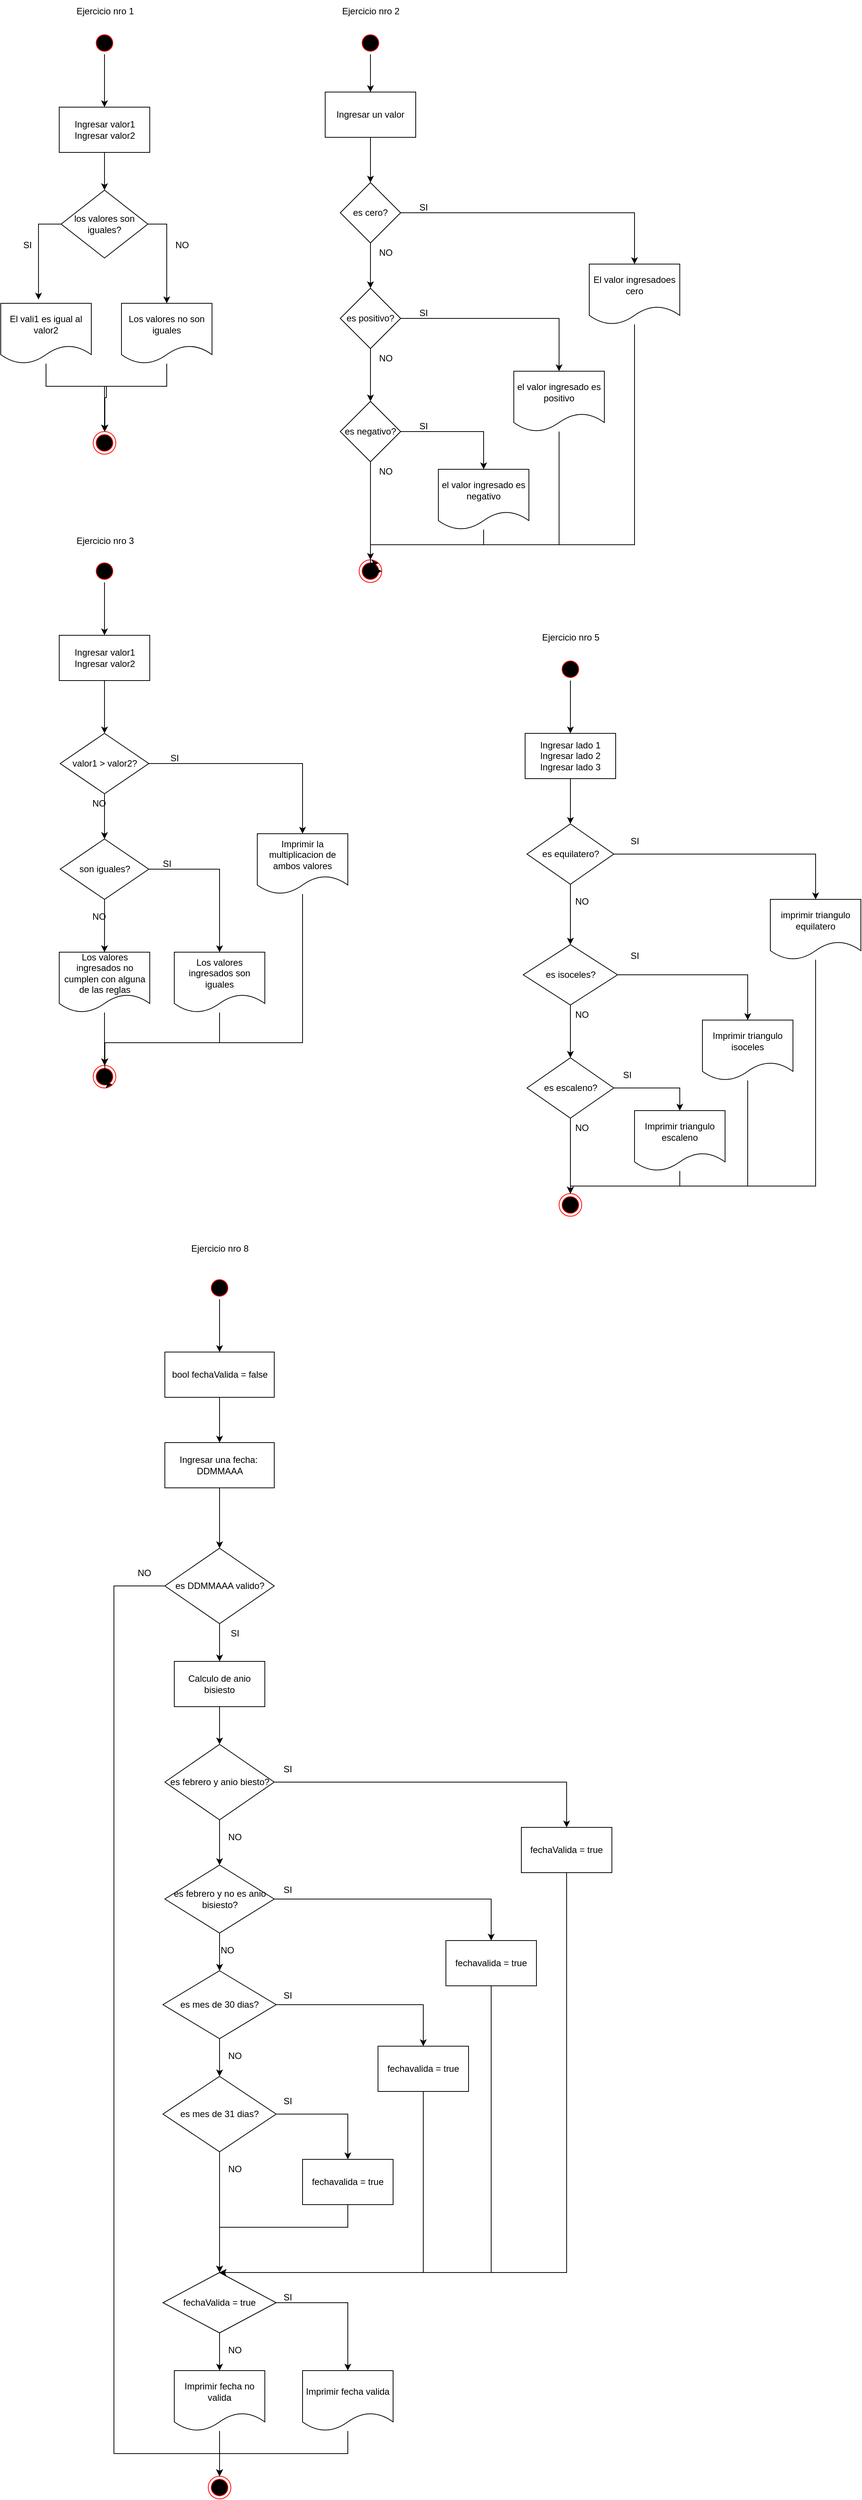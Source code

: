 <mxfile version="24.3.1" type="device">
  <diagram name="Page-1" id="WoKTyu7IagwI2m8akIaF">
    <mxGraphModel dx="1647" dy="803" grid="1" gridSize="10" guides="1" tooltips="1" connect="1" arrows="1" fold="1" page="1" pageScale="1" pageWidth="850" pageHeight="1100" math="0" shadow="0">
      <root>
        <mxCell id="0" />
        <mxCell id="1" parent="0" />
        <mxCell id="sXw3JzdcD2Rt1iL3_jic-11" value="" style="edgeStyle=orthogonalEdgeStyle;rounded=0;orthogonalLoop=1;jettySize=auto;html=1;" edge="1" parent="1" source="sXw3JzdcD2Rt1iL3_jic-1" target="sXw3JzdcD2Rt1iL3_jic-5">
          <mxGeometry relative="1" as="geometry" />
        </mxCell>
        <mxCell id="sXw3JzdcD2Rt1iL3_jic-1" value="" style="ellipse;html=1;shape=startState;fillColor=#000000;strokeColor=#ff0000;align=center;verticalAlign=middle;fontFamily=Helvetica;fontSize=12;fontColor=default;" vertex="1" parent="1">
          <mxGeometry x="162.5" y="50" width="30" height="30" as="geometry" />
        </mxCell>
        <mxCell id="sXw3JzdcD2Rt1iL3_jic-3" value="" style="ellipse;html=1;shape=endState;fillColor=#000000;strokeColor=#ff0000;" vertex="1" parent="1">
          <mxGeometry x="162.5" y="580" width="30" height="30" as="geometry" />
        </mxCell>
        <mxCell id="sXw3JzdcD2Rt1iL3_jic-12" value="" style="edgeStyle=orthogonalEdgeStyle;rounded=0;orthogonalLoop=1;jettySize=auto;html=1;" edge="1" parent="1" source="sXw3JzdcD2Rt1iL3_jic-5" target="sXw3JzdcD2Rt1iL3_jic-7">
          <mxGeometry relative="1" as="geometry" />
        </mxCell>
        <mxCell id="sXw3JzdcD2Rt1iL3_jic-5" value="Ingresar valor1&lt;div&gt;Ingresar valor2&lt;/div&gt;" style="rounded=0;whiteSpace=wrap;html=1;" vertex="1" parent="1">
          <mxGeometry x="117.5" y="150" width="120" height="60" as="geometry" />
        </mxCell>
        <mxCell id="sXw3JzdcD2Rt1iL3_jic-22" style="edgeStyle=orthogonalEdgeStyle;rounded=0;orthogonalLoop=1;jettySize=auto;html=1;" edge="1" parent="1" source="sXw3JzdcD2Rt1iL3_jic-6" target="sXw3JzdcD2Rt1iL3_jic-3">
          <mxGeometry relative="1" as="geometry">
            <Array as="points">
              <mxPoint x="100" y="520" />
              <mxPoint x="180" y="520" />
              <mxPoint x="180" y="535" />
              <mxPoint x="178" y="535" />
            </Array>
          </mxGeometry>
        </mxCell>
        <mxCell id="sXw3JzdcD2Rt1iL3_jic-6" value="El vali1 es igual al valor2" style="shape=document;whiteSpace=wrap;html=1;boundedLbl=1;" vertex="1" parent="1">
          <mxGeometry x="40" y="410" width="120" height="80" as="geometry" />
        </mxCell>
        <mxCell id="sXw3JzdcD2Rt1iL3_jic-16" style="edgeStyle=orthogonalEdgeStyle;rounded=0;orthogonalLoop=1;jettySize=auto;html=1;" edge="1" parent="1" source="sXw3JzdcD2Rt1iL3_jic-7" target="sXw3JzdcD2Rt1iL3_jic-15">
          <mxGeometry relative="1" as="geometry">
            <Array as="points">
              <mxPoint x="260" y="305" />
            </Array>
          </mxGeometry>
        </mxCell>
        <mxCell id="sXw3JzdcD2Rt1iL3_jic-18" style="edgeStyle=orthogonalEdgeStyle;rounded=0;orthogonalLoop=1;jettySize=auto;html=1;entryX=0.417;entryY=-0.062;entryDx=0;entryDy=0;entryPerimeter=0;" edge="1" parent="1" source="sXw3JzdcD2Rt1iL3_jic-7" target="sXw3JzdcD2Rt1iL3_jic-6">
          <mxGeometry relative="1" as="geometry">
            <mxPoint x="90" y="400" as="targetPoint" />
            <Array as="points">
              <mxPoint x="90" y="305" />
            </Array>
          </mxGeometry>
        </mxCell>
        <mxCell id="sXw3JzdcD2Rt1iL3_jic-7" value="los valores son iguales?" style="rhombus;whiteSpace=wrap;html=1;" vertex="1" parent="1">
          <mxGeometry x="120" y="260" width="115" height="90" as="geometry" />
        </mxCell>
        <mxCell id="sXw3JzdcD2Rt1iL3_jic-21" style="edgeStyle=orthogonalEdgeStyle;rounded=0;orthogonalLoop=1;jettySize=auto;html=1;entryX=0.5;entryY=0;entryDx=0;entryDy=0;" edge="1" parent="1" source="sXw3JzdcD2Rt1iL3_jic-15" target="sXw3JzdcD2Rt1iL3_jic-3">
          <mxGeometry relative="1" as="geometry">
            <Array as="points">
              <mxPoint x="260" y="520" />
              <mxPoint x="178" y="520" />
            </Array>
          </mxGeometry>
        </mxCell>
        <mxCell id="sXw3JzdcD2Rt1iL3_jic-15" value="Los valores no son iguales" style="shape=document;whiteSpace=wrap;html=1;boundedLbl=1;" vertex="1" parent="1">
          <mxGeometry x="200" y="410" width="120" height="80" as="geometry" />
        </mxCell>
        <mxCell id="sXw3JzdcD2Rt1iL3_jic-23" value="SI" style="text;html=1;align=center;verticalAlign=middle;resizable=0;points=[];autosize=1;strokeColor=none;fillColor=none;" vertex="1" parent="1">
          <mxGeometry x="60" y="318" width="30" height="30" as="geometry" />
        </mxCell>
        <mxCell id="sXw3JzdcD2Rt1iL3_jic-24" value="NO" style="text;html=1;align=center;verticalAlign=middle;resizable=0;points=[];autosize=1;strokeColor=none;fillColor=none;" vertex="1" parent="1">
          <mxGeometry x="260" y="318" width="40" height="30" as="geometry" />
        </mxCell>
        <mxCell id="sXw3JzdcD2Rt1iL3_jic-48" value="" style="edgeStyle=orthogonalEdgeStyle;rounded=0;orthogonalLoop=1;jettySize=auto;html=1;" edge="1" parent="1" source="sXw3JzdcD2Rt1iL3_jic-26" target="sXw3JzdcD2Rt1iL3_jic-28">
          <mxGeometry relative="1" as="geometry" />
        </mxCell>
        <mxCell id="sXw3JzdcD2Rt1iL3_jic-26" value="" style="ellipse;html=1;shape=startState;fillColor=#000000;strokeColor=#ff0000;align=center;verticalAlign=middle;fontFamily=Helvetica;fontSize=12;fontColor=default;" vertex="1" parent="1">
          <mxGeometry x="515" y="50" width="30" height="30" as="geometry" />
        </mxCell>
        <mxCell id="sXw3JzdcD2Rt1iL3_jic-27" value="" style="ellipse;html=1;shape=endState;fillColor=#000000;strokeColor=#ff0000;" vertex="1" parent="1">
          <mxGeometry x="515" y="750" width="30" height="30" as="geometry" />
        </mxCell>
        <mxCell id="sXw3JzdcD2Rt1iL3_jic-36" value="" style="edgeStyle=orthogonalEdgeStyle;rounded=0;orthogonalLoop=1;jettySize=auto;html=1;" edge="1" parent="1" source="sXw3JzdcD2Rt1iL3_jic-28" target="sXw3JzdcD2Rt1iL3_jic-29">
          <mxGeometry relative="1" as="geometry" />
        </mxCell>
        <mxCell id="sXw3JzdcD2Rt1iL3_jic-28" value="Ingresar un valor" style="rounded=0;whiteSpace=wrap;html=1;" vertex="1" parent="1">
          <mxGeometry x="470" y="130" width="120" height="60" as="geometry" />
        </mxCell>
        <mxCell id="sXw3JzdcD2Rt1iL3_jic-37" value="" style="edgeStyle=orthogonalEdgeStyle;rounded=0;orthogonalLoop=1;jettySize=auto;html=1;" edge="1" parent="1" source="sXw3JzdcD2Rt1iL3_jic-29" target="sXw3JzdcD2Rt1iL3_jic-31">
          <mxGeometry relative="1" as="geometry" />
        </mxCell>
        <mxCell id="sXw3JzdcD2Rt1iL3_jic-40" style="edgeStyle=orthogonalEdgeStyle;rounded=0;orthogonalLoop=1;jettySize=auto;html=1;" edge="1" parent="1" source="sXw3JzdcD2Rt1iL3_jic-29" target="sXw3JzdcD2Rt1iL3_jic-35">
          <mxGeometry relative="1" as="geometry">
            <Array as="points">
              <mxPoint x="880" y="290" />
            </Array>
          </mxGeometry>
        </mxCell>
        <mxCell id="sXw3JzdcD2Rt1iL3_jic-29" value="es cero?" style="rhombus;whiteSpace=wrap;html=1;" vertex="1" parent="1">
          <mxGeometry x="490" y="250" width="80" height="80" as="geometry" />
        </mxCell>
        <mxCell id="sXw3JzdcD2Rt1iL3_jic-39" value="" style="edgeStyle=orthogonalEdgeStyle;rounded=0;orthogonalLoop=1;jettySize=auto;html=1;" edge="1" parent="1" source="sXw3JzdcD2Rt1iL3_jic-30" target="sXw3JzdcD2Rt1iL3_jic-27">
          <mxGeometry relative="1" as="geometry" />
        </mxCell>
        <mxCell id="sXw3JzdcD2Rt1iL3_jic-42" style="edgeStyle=orthogonalEdgeStyle;rounded=0;orthogonalLoop=1;jettySize=auto;html=1;entryX=0.5;entryY=0;entryDx=0;entryDy=0;" edge="1" parent="1" source="sXw3JzdcD2Rt1iL3_jic-30" target="sXw3JzdcD2Rt1iL3_jic-33">
          <mxGeometry relative="1" as="geometry" />
        </mxCell>
        <mxCell id="sXw3JzdcD2Rt1iL3_jic-30" value="es negativo?" style="rhombus;whiteSpace=wrap;html=1;" vertex="1" parent="1">
          <mxGeometry x="490" y="540" width="80" height="80" as="geometry" />
        </mxCell>
        <mxCell id="sXw3JzdcD2Rt1iL3_jic-38" value="" style="edgeStyle=orthogonalEdgeStyle;rounded=0;orthogonalLoop=1;jettySize=auto;html=1;" edge="1" parent="1" source="sXw3JzdcD2Rt1iL3_jic-31" target="sXw3JzdcD2Rt1iL3_jic-30">
          <mxGeometry relative="1" as="geometry" />
        </mxCell>
        <mxCell id="sXw3JzdcD2Rt1iL3_jic-41" style="edgeStyle=orthogonalEdgeStyle;rounded=0;orthogonalLoop=1;jettySize=auto;html=1;entryX=0.5;entryY=0;entryDx=0;entryDy=0;" edge="1" parent="1" source="sXw3JzdcD2Rt1iL3_jic-31" target="sXw3JzdcD2Rt1iL3_jic-34">
          <mxGeometry relative="1" as="geometry" />
        </mxCell>
        <mxCell id="sXw3JzdcD2Rt1iL3_jic-31" value="es positivo?" style="rhombus;whiteSpace=wrap;html=1;" vertex="1" parent="1">
          <mxGeometry x="490" y="390" width="80" height="80" as="geometry" />
        </mxCell>
        <mxCell id="sXw3JzdcD2Rt1iL3_jic-44" style="edgeStyle=orthogonalEdgeStyle;rounded=0;orthogonalLoop=1;jettySize=auto;html=1;entryX=1;entryY=0.5;entryDx=0;entryDy=0;" edge="1" parent="1" source="sXw3JzdcD2Rt1iL3_jic-33" target="sXw3JzdcD2Rt1iL3_jic-27">
          <mxGeometry relative="1" as="geometry">
            <Array as="points">
              <mxPoint x="680" y="730" />
              <mxPoint x="530" y="730" />
              <mxPoint x="530" y="765" />
            </Array>
          </mxGeometry>
        </mxCell>
        <mxCell id="sXw3JzdcD2Rt1iL3_jic-33" value="el valor ingresado es negativo" style="shape=document;whiteSpace=wrap;html=1;boundedLbl=1;" vertex="1" parent="1">
          <mxGeometry x="620" y="630" width="120" height="80" as="geometry" />
        </mxCell>
        <mxCell id="sXw3JzdcD2Rt1iL3_jic-34" value="el valor ingresado es positivo" style="shape=document;whiteSpace=wrap;html=1;boundedLbl=1;" vertex="1" parent="1">
          <mxGeometry x="720" y="500" width="120" height="80" as="geometry" />
        </mxCell>
        <mxCell id="sXw3JzdcD2Rt1iL3_jic-47" style="edgeStyle=orthogonalEdgeStyle;rounded=0;orthogonalLoop=1;jettySize=auto;html=1;entryX=1;entryY=0;entryDx=0;entryDy=0;" edge="1" parent="1" source="sXw3JzdcD2Rt1iL3_jic-35" target="sXw3JzdcD2Rt1iL3_jic-27">
          <mxGeometry relative="1" as="geometry">
            <mxPoint x="800" y="540" as="targetPoint" />
            <Array as="points">
              <mxPoint x="880" y="730" />
              <mxPoint x="530" y="730" />
              <mxPoint x="530" y="754" />
            </Array>
          </mxGeometry>
        </mxCell>
        <mxCell id="sXw3JzdcD2Rt1iL3_jic-35" value="El valor ingresadoes cero" style="shape=document;whiteSpace=wrap;html=1;boundedLbl=1;" vertex="1" parent="1">
          <mxGeometry x="820" y="358" width="120" height="80" as="geometry" />
        </mxCell>
        <mxCell id="sXw3JzdcD2Rt1iL3_jic-45" style="edgeStyle=orthogonalEdgeStyle;rounded=0;orthogonalLoop=1;jettySize=auto;html=1;entryX=0.767;entryY=0.667;entryDx=0;entryDy=0;entryPerimeter=0;" edge="1" parent="1" source="sXw3JzdcD2Rt1iL3_jic-34" target="sXw3JzdcD2Rt1iL3_jic-27">
          <mxGeometry relative="1" as="geometry">
            <Array as="points">
              <mxPoint x="780" y="730" />
              <mxPoint x="530" y="730" />
              <mxPoint x="530" y="770" />
            </Array>
          </mxGeometry>
        </mxCell>
        <mxCell id="sXw3JzdcD2Rt1iL3_jic-49" value="" style="ellipse;html=1;shape=endState;fillColor=#000000;strokeColor=#ff0000;" vertex="1" parent="1">
          <mxGeometry x="162.5" y="1420" width="30" height="30" as="geometry" />
        </mxCell>
        <mxCell id="sXw3JzdcD2Rt1iL3_jic-59" value="" style="edgeStyle=orthogonalEdgeStyle;rounded=0;orthogonalLoop=1;jettySize=auto;html=1;" edge="1" parent="1" source="sXw3JzdcD2Rt1iL3_jic-51" target="sXw3JzdcD2Rt1iL3_jic-52">
          <mxGeometry relative="1" as="geometry" />
        </mxCell>
        <mxCell id="sXw3JzdcD2Rt1iL3_jic-51" value="" style="ellipse;html=1;shape=startState;fillColor=#000000;strokeColor=#ff0000;align=center;verticalAlign=middle;fontFamily=Helvetica;fontSize=12;fontColor=default;" vertex="1" parent="1">
          <mxGeometry x="162.5" y="750" width="30" height="30" as="geometry" />
        </mxCell>
        <mxCell id="sXw3JzdcD2Rt1iL3_jic-60" value="" style="edgeStyle=orthogonalEdgeStyle;rounded=0;orthogonalLoop=1;jettySize=auto;html=1;" edge="1" parent="1" source="sXw3JzdcD2Rt1iL3_jic-52" target="sXw3JzdcD2Rt1iL3_jic-53">
          <mxGeometry relative="1" as="geometry" />
        </mxCell>
        <mxCell id="sXw3JzdcD2Rt1iL3_jic-52" value="Ingresar valor1&lt;div&gt;Ingresar valor2&lt;/div&gt;" style="rounded=0;whiteSpace=wrap;html=1;" vertex="1" parent="1">
          <mxGeometry x="117.5" y="850" width="120" height="60" as="geometry" />
        </mxCell>
        <mxCell id="sXw3JzdcD2Rt1iL3_jic-61" value="" style="edgeStyle=orthogonalEdgeStyle;rounded=0;orthogonalLoop=1;jettySize=auto;html=1;" edge="1" parent="1" source="sXw3JzdcD2Rt1iL3_jic-53" target="sXw3JzdcD2Rt1iL3_jic-54">
          <mxGeometry relative="1" as="geometry" />
        </mxCell>
        <mxCell id="sXw3JzdcD2Rt1iL3_jic-65" style="edgeStyle=orthogonalEdgeStyle;rounded=0;orthogonalLoop=1;jettySize=auto;html=1;entryX=0.5;entryY=0;entryDx=0;entryDy=0;" edge="1" parent="1" source="sXw3JzdcD2Rt1iL3_jic-53" target="sXw3JzdcD2Rt1iL3_jic-55">
          <mxGeometry relative="1" as="geometry" />
        </mxCell>
        <mxCell id="sXw3JzdcD2Rt1iL3_jic-53" value="valor1 &amp;gt; valor2?" style="rhombus;whiteSpace=wrap;html=1;" vertex="1" parent="1">
          <mxGeometry x="118.75" y="980" width="117.5" height="80" as="geometry" />
        </mxCell>
        <mxCell id="sXw3JzdcD2Rt1iL3_jic-62" value="" style="edgeStyle=orthogonalEdgeStyle;rounded=0;orthogonalLoop=1;jettySize=auto;html=1;" edge="1" parent="1" source="sXw3JzdcD2Rt1iL3_jic-54" target="sXw3JzdcD2Rt1iL3_jic-57">
          <mxGeometry relative="1" as="geometry" />
        </mxCell>
        <mxCell id="sXw3JzdcD2Rt1iL3_jic-66" style="edgeStyle=orthogonalEdgeStyle;rounded=0;orthogonalLoop=1;jettySize=auto;html=1;entryX=0.5;entryY=0;entryDx=0;entryDy=0;" edge="1" parent="1" source="sXw3JzdcD2Rt1iL3_jic-54" target="sXw3JzdcD2Rt1iL3_jic-56">
          <mxGeometry relative="1" as="geometry" />
        </mxCell>
        <mxCell id="sXw3JzdcD2Rt1iL3_jic-54" value="son iguales?" style="rhombus;whiteSpace=wrap;html=1;" vertex="1" parent="1">
          <mxGeometry x="118.75" y="1120" width="117.5" height="80" as="geometry" />
        </mxCell>
        <mxCell id="sXw3JzdcD2Rt1iL3_jic-68" style="edgeStyle=orthogonalEdgeStyle;rounded=0;orthogonalLoop=1;jettySize=auto;html=1;" edge="1" parent="1" source="sXw3JzdcD2Rt1iL3_jic-55" target="sXw3JzdcD2Rt1iL3_jic-49">
          <mxGeometry relative="1" as="geometry">
            <Array as="points">
              <mxPoint x="440" y="1390" />
              <mxPoint x="178" y="1390" />
            </Array>
          </mxGeometry>
        </mxCell>
        <mxCell id="sXw3JzdcD2Rt1iL3_jic-55" value="Imprimir la multiplicacion de ambos valores" style="shape=document;whiteSpace=wrap;html=1;boundedLbl=1;" vertex="1" parent="1">
          <mxGeometry x="380" y="1113" width="120" height="80" as="geometry" />
        </mxCell>
        <mxCell id="sXw3JzdcD2Rt1iL3_jic-67" style="edgeStyle=orthogonalEdgeStyle;rounded=0;orthogonalLoop=1;jettySize=auto;html=1;entryX=1;entryY=1;entryDx=0;entryDy=0;" edge="1" parent="1" source="sXw3JzdcD2Rt1iL3_jic-56" target="sXw3JzdcD2Rt1iL3_jic-49">
          <mxGeometry relative="1" as="geometry">
            <Array as="points">
              <mxPoint x="330" y="1390" />
              <mxPoint x="178" y="1390" />
              <mxPoint x="178" y="1446" />
            </Array>
          </mxGeometry>
        </mxCell>
        <mxCell id="sXw3JzdcD2Rt1iL3_jic-56" value="Los valores ingresados son iguales" style="shape=document;whiteSpace=wrap;html=1;boundedLbl=1;" vertex="1" parent="1">
          <mxGeometry x="270" y="1270" width="120" height="80" as="geometry" />
        </mxCell>
        <mxCell id="sXw3JzdcD2Rt1iL3_jic-64" value="" style="edgeStyle=orthogonalEdgeStyle;rounded=0;orthogonalLoop=1;jettySize=auto;html=1;" edge="1" parent="1" source="sXw3JzdcD2Rt1iL3_jic-57" target="sXw3JzdcD2Rt1iL3_jic-49">
          <mxGeometry relative="1" as="geometry" />
        </mxCell>
        <mxCell id="sXw3JzdcD2Rt1iL3_jic-57" value="Los valores ingresados no cumplen con alguna de las reglas" style="shape=document;whiteSpace=wrap;html=1;boundedLbl=1;" vertex="1" parent="1">
          <mxGeometry x="117.5" y="1270" width="120" height="80" as="geometry" />
        </mxCell>
        <mxCell id="sXw3JzdcD2Rt1iL3_jic-71" value="SI" style="text;html=1;align=center;verticalAlign=middle;resizable=0;points=[];autosize=1;strokeColor=none;fillColor=none;" vertex="1" parent="1">
          <mxGeometry x="255" y="998" width="30" height="30" as="geometry" />
        </mxCell>
        <mxCell id="sXw3JzdcD2Rt1iL3_jic-72" value="NO" style="text;html=1;align=center;verticalAlign=middle;resizable=0;points=[];autosize=1;strokeColor=none;fillColor=none;" vertex="1" parent="1">
          <mxGeometry x="150" y="1058" width="40" height="30" as="geometry" />
        </mxCell>
        <mxCell id="sXw3JzdcD2Rt1iL3_jic-73" value="SI" style="text;html=1;align=center;verticalAlign=middle;resizable=0;points=[];autosize=1;strokeColor=none;fillColor=none;" vertex="1" parent="1">
          <mxGeometry x="245" y="1138" width="30" height="30" as="geometry" />
        </mxCell>
        <mxCell id="sXw3JzdcD2Rt1iL3_jic-74" value="NO" style="text;html=1;align=center;verticalAlign=middle;resizable=0;points=[];autosize=1;strokeColor=none;fillColor=none;" vertex="1" parent="1">
          <mxGeometry x="150" y="1208" width="40" height="30" as="geometry" />
        </mxCell>
        <mxCell id="sXw3JzdcD2Rt1iL3_jic-75" value="SI" style="text;html=1;align=center;verticalAlign=middle;resizable=0;points=[];autosize=1;strokeColor=none;fillColor=none;" vertex="1" parent="1">
          <mxGeometry x="585" y="268" width="30" height="30" as="geometry" />
        </mxCell>
        <mxCell id="sXw3JzdcD2Rt1iL3_jic-76" value="SI" style="text;html=1;align=center;verticalAlign=middle;resizable=0;points=[];autosize=1;strokeColor=none;fillColor=none;" vertex="1" parent="1">
          <mxGeometry x="585" y="408" width="30" height="30" as="geometry" />
        </mxCell>
        <mxCell id="sXw3JzdcD2Rt1iL3_jic-78" value="SI" style="text;html=1;align=center;verticalAlign=middle;resizable=0;points=[];autosize=1;strokeColor=none;fillColor=none;" vertex="1" parent="1">
          <mxGeometry x="585" y="558" width="30" height="30" as="geometry" />
        </mxCell>
        <mxCell id="sXw3JzdcD2Rt1iL3_jic-79" value="NO" style="text;html=1;align=center;verticalAlign=middle;resizable=0;points=[];autosize=1;strokeColor=none;fillColor=none;" vertex="1" parent="1">
          <mxGeometry x="530" y="328" width="40" height="30" as="geometry" />
        </mxCell>
        <mxCell id="sXw3JzdcD2Rt1iL3_jic-80" value="NO" style="text;html=1;align=center;verticalAlign=middle;resizable=0;points=[];autosize=1;strokeColor=none;fillColor=none;" vertex="1" parent="1">
          <mxGeometry x="530" y="468" width="40" height="30" as="geometry" />
        </mxCell>
        <mxCell id="sXw3JzdcD2Rt1iL3_jic-81" value="NO" style="text;html=1;align=center;verticalAlign=middle;resizable=0;points=[];autosize=1;strokeColor=none;fillColor=none;" vertex="1" parent="1">
          <mxGeometry x="530" y="618" width="40" height="30" as="geometry" />
        </mxCell>
        <mxCell id="sXw3JzdcD2Rt1iL3_jic-96" value="" style="edgeStyle=orthogonalEdgeStyle;rounded=0;orthogonalLoop=1;jettySize=auto;html=1;" edge="1" parent="1" source="sXw3JzdcD2Rt1iL3_jic-83" target="sXw3JzdcD2Rt1iL3_jic-85">
          <mxGeometry relative="1" as="geometry" />
        </mxCell>
        <mxCell id="sXw3JzdcD2Rt1iL3_jic-83" value="" style="ellipse;html=1;shape=startState;fillColor=#000000;strokeColor=#ff0000;align=center;verticalAlign=middle;fontFamily=Helvetica;fontSize=12;fontColor=default;" vertex="1" parent="1">
          <mxGeometry x="780" y="880" width="30" height="30" as="geometry" />
        </mxCell>
        <mxCell id="sXw3JzdcD2Rt1iL3_jic-84" value="" style="ellipse;html=1;shape=endState;fillColor=#000000;strokeColor=#ff0000;" vertex="1" parent="1">
          <mxGeometry x="780" y="1590" width="30" height="30" as="geometry" />
        </mxCell>
        <mxCell id="sXw3JzdcD2Rt1iL3_jic-97" value="" style="edgeStyle=orthogonalEdgeStyle;rounded=0;orthogonalLoop=1;jettySize=auto;html=1;" edge="1" parent="1" source="sXw3JzdcD2Rt1iL3_jic-85" target="sXw3JzdcD2Rt1iL3_jic-87">
          <mxGeometry relative="1" as="geometry" />
        </mxCell>
        <mxCell id="sXw3JzdcD2Rt1iL3_jic-85" value="Ingresar lado 1&lt;div&gt;Ingresar lado 2&lt;/div&gt;&lt;div&gt;Ingresar lado 3&lt;/div&gt;" style="rounded=0;whiteSpace=wrap;html=1;" vertex="1" parent="1">
          <mxGeometry x="735" y="980" width="120" height="60" as="geometry" />
        </mxCell>
        <mxCell id="sXw3JzdcD2Rt1iL3_jic-99" value="" style="edgeStyle=orthogonalEdgeStyle;rounded=0;orthogonalLoop=1;jettySize=auto;html=1;" edge="1" parent="1" source="sXw3JzdcD2Rt1iL3_jic-86" target="sXw3JzdcD2Rt1iL3_jic-90">
          <mxGeometry relative="1" as="geometry" />
        </mxCell>
        <mxCell id="sXw3JzdcD2Rt1iL3_jic-102" style="edgeStyle=orthogonalEdgeStyle;rounded=0;orthogonalLoop=1;jettySize=auto;html=1;entryX=0.5;entryY=0;entryDx=0;entryDy=0;" edge="1" parent="1" source="sXw3JzdcD2Rt1iL3_jic-86" target="sXw3JzdcD2Rt1iL3_jic-91">
          <mxGeometry relative="1" as="geometry" />
        </mxCell>
        <mxCell id="sXw3JzdcD2Rt1iL3_jic-86" value="es isoceles?" style="rhombus;whiteSpace=wrap;html=1;" vertex="1" parent="1">
          <mxGeometry x="732.5" y="1260" width="125" height="80" as="geometry" />
        </mxCell>
        <mxCell id="sXw3JzdcD2Rt1iL3_jic-98" value="" style="edgeStyle=orthogonalEdgeStyle;rounded=0;orthogonalLoop=1;jettySize=auto;html=1;" edge="1" parent="1" source="sXw3JzdcD2Rt1iL3_jic-87" target="sXw3JzdcD2Rt1iL3_jic-86">
          <mxGeometry relative="1" as="geometry" />
        </mxCell>
        <mxCell id="sXw3JzdcD2Rt1iL3_jic-100" style="edgeStyle=orthogonalEdgeStyle;rounded=0;orthogonalLoop=1;jettySize=auto;html=1;" edge="1" parent="1" source="sXw3JzdcD2Rt1iL3_jic-87" target="sXw3JzdcD2Rt1iL3_jic-92">
          <mxGeometry relative="1" as="geometry" />
        </mxCell>
        <mxCell id="sXw3JzdcD2Rt1iL3_jic-87" value="es equilatero?" style="rhombus;whiteSpace=wrap;html=1;" vertex="1" parent="1">
          <mxGeometry x="737.5" y="1100" width="115" height="80" as="geometry" />
        </mxCell>
        <mxCell id="sXw3JzdcD2Rt1iL3_jic-103" style="edgeStyle=orthogonalEdgeStyle;rounded=0;orthogonalLoop=1;jettySize=auto;html=1;entryX=0.5;entryY=0;entryDx=0;entryDy=0;" edge="1" parent="1" source="sXw3JzdcD2Rt1iL3_jic-90" target="sXw3JzdcD2Rt1iL3_jic-93">
          <mxGeometry relative="1" as="geometry" />
        </mxCell>
        <mxCell id="sXw3JzdcD2Rt1iL3_jic-104" style="edgeStyle=orthogonalEdgeStyle;rounded=0;orthogonalLoop=1;jettySize=auto;html=1;" edge="1" parent="1" source="sXw3JzdcD2Rt1iL3_jic-90" target="sXw3JzdcD2Rt1iL3_jic-84">
          <mxGeometry relative="1" as="geometry" />
        </mxCell>
        <mxCell id="sXw3JzdcD2Rt1iL3_jic-90" value="es escaleno?" style="rhombus;whiteSpace=wrap;html=1;" vertex="1" parent="1">
          <mxGeometry x="737.5" y="1410" width="115" height="80" as="geometry" />
        </mxCell>
        <mxCell id="sXw3JzdcD2Rt1iL3_jic-106" style="edgeStyle=orthogonalEdgeStyle;rounded=0;orthogonalLoop=1;jettySize=auto;html=1;entryX=0.5;entryY=0;entryDx=0;entryDy=0;" edge="1" parent="1" source="sXw3JzdcD2Rt1iL3_jic-91" target="sXw3JzdcD2Rt1iL3_jic-84">
          <mxGeometry relative="1" as="geometry">
            <Array as="points">
              <mxPoint x="1030" y="1580" />
              <mxPoint x="795" y="1580" />
            </Array>
          </mxGeometry>
        </mxCell>
        <mxCell id="sXw3JzdcD2Rt1iL3_jic-91" value="Imprimir triangulo isoceles" style="shape=document;whiteSpace=wrap;html=1;boundedLbl=1;" vertex="1" parent="1">
          <mxGeometry x="970" y="1360" width="120" height="80" as="geometry" />
        </mxCell>
        <mxCell id="sXw3JzdcD2Rt1iL3_jic-107" style="edgeStyle=orthogonalEdgeStyle;rounded=0;orthogonalLoop=1;jettySize=auto;html=1;" edge="1" parent="1" source="sXw3JzdcD2Rt1iL3_jic-92" target="sXw3JzdcD2Rt1iL3_jic-84">
          <mxGeometry relative="1" as="geometry">
            <Array as="points">
              <mxPoint x="1120" y="1580" />
              <mxPoint x="795" y="1580" />
            </Array>
          </mxGeometry>
        </mxCell>
        <mxCell id="sXw3JzdcD2Rt1iL3_jic-92" value="imprimir triangulo equilatero" style="shape=document;whiteSpace=wrap;html=1;boundedLbl=1;" vertex="1" parent="1">
          <mxGeometry x="1060" y="1200" width="120" height="80" as="geometry" />
        </mxCell>
        <mxCell id="sXw3JzdcD2Rt1iL3_jic-105" style="edgeStyle=orthogonalEdgeStyle;rounded=0;orthogonalLoop=1;jettySize=auto;html=1;entryX=0.5;entryY=0;entryDx=0;entryDy=0;" edge="1" parent="1" source="sXw3JzdcD2Rt1iL3_jic-93" target="sXw3JzdcD2Rt1iL3_jic-84">
          <mxGeometry relative="1" as="geometry">
            <Array as="points">
              <mxPoint x="940" y="1580" />
              <mxPoint x="795" y="1580" />
            </Array>
          </mxGeometry>
        </mxCell>
        <mxCell id="sXw3JzdcD2Rt1iL3_jic-93" value="Imprimir triangulo escaleno" style="shape=document;whiteSpace=wrap;html=1;boundedLbl=1;" vertex="1" parent="1">
          <mxGeometry x="880" y="1480" width="120" height="80" as="geometry" />
        </mxCell>
        <mxCell id="sXw3JzdcD2Rt1iL3_jic-108" value="SI" style="text;html=1;align=center;verticalAlign=middle;resizable=0;points=[];autosize=1;strokeColor=none;fillColor=none;" vertex="1" parent="1">
          <mxGeometry x="865" y="1108" width="30" height="30" as="geometry" />
        </mxCell>
        <mxCell id="sXw3JzdcD2Rt1iL3_jic-109" value="SI" style="text;html=1;align=center;verticalAlign=middle;resizable=0;points=[];autosize=1;strokeColor=none;fillColor=none;" vertex="1" parent="1">
          <mxGeometry x="865" y="1260" width="30" height="30" as="geometry" />
        </mxCell>
        <mxCell id="sXw3JzdcD2Rt1iL3_jic-110" value="SI" style="text;html=1;align=center;verticalAlign=middle;resizable=0;points=[];autosize=1;strokeColor=none;fillColor=none;" vertex="1" parent="1">
          <mxGeometry x="855" y="1418" width="30" height="30" as="geometry" />
        </mxCell>
        <mxCell id="sXw3JzdcD2Rt1iL3_jic-111" value="NO" style="text;html=1;align=center;verticalAlign=middle;resizable=0;points=[];autosize=1;strokeColor=none;fillColor=none;" vertex="1" parent="1">
          <mxGeometry x="790" y="1188" width="40" height="30" as="geometry" />
        </mxCell>
        <mxCell id="sXw3JzdcD2Rt1iL3_jic-112" value="NO" style="text;html=1;align=center;verticalAlign=middle;resizable=0;points=[];autosize=1;strokeColor=none;fillColor=none;" vertex="1" parent="1">
          <mxGeometry x="790" y="1338" width="40" height="30" as="geometry" />
        </mxCell>
        <mxCell id="sXw3JzdcD2Rt1iL3_jic-113" value="NO" style="text;html=1;align=center;verticalAlign=middle;resizable=0;points=[];autosize=1;strokeColor=none;fillColor=none;" vertex="1" parent="1">
          <mxGeometry x="790" y="1488" width="40" height="30" as="geometry" />
        </mxCell>
        <mxCell id="sXw3JzdcD2Rt1iL3_jic-114" value="Ejercicio nro 1" style="text;html=1;align=center;verticalAlign=middle;resizable=0;points=[];autosize=1;strokeColor=none;fillColor=none;" vertex="1" parent="1">
          <mxGeometry x="127.5" y="8" width="100" height="30" as="geometry" />
        </mxCell>
        <mxCell id="sXw3JzdcD2Rt1iL3_jic-115" value="Ejercicio nro 2" style="text;html=1;align=center;verticalAlign=middle;resizable=0;points=[];autosize=1;strokeColor=none;fillColor=none;" vertex="1" parent="1">
          <mxGeometry x="480" y="8" width="100" height="30" as="geometry" />
        </mxCell>
        <mxCell id="sXw3JzdcD2Rt1iL3_jic-116" value="Ejercicio nro 3" style="text;html=1;align=center;verticalAlign=middle;resizable=0;points=[];autosize=1;strokeColor=none;fillColor=none;" vertex="1" parent="1">
          <mxGeometry x="127.5" y="710" width="100" height="30" as="geometry" />
        </mxCell>
        <mxCell id="sXw3JzdcD2Rt1iL3_jic-117" value="Ejercicio nro 5" style="text;html=1;align=center;verticalAlign=middle;resizable=0;points=[];autosize=1;strokeColor=none;fillColor=none;" vertex="1" parent="1">
          <mxGeometry x="745" y="838" width="100" height="30" as="geometry" />
        </mxCell>
        <mxCell id="sXw3JzdcD2Rt1iL3_jic-139" value="" style="edgeStyle=orthogonalEdgeStyle;rounded=0;orthogonalLoop=1;jettySize=auto;html=1;" edge="1" parent="1" source="sXw3JzdcD2Rt1iL3_jic-118" target="sXw3JzdcD2Rt1iL3_jic-121">
          <mxGeometry relative="1" as="geometry" />
        </mxCell>
        <mxCell id="sXw3JzdcD2Rt1iL3_jic-118" value="" style="ellipse;html=1;shape=startState;fillColor=#000000;strokeColor=#ff0000;align=center;verticalAlign=middle;fontFamily=Helvetica;fontSize=12;fontColor=default;" vertex="1" parent="1">
          <mxGeometry x="315" y="1700" width="30" height="30" as="geometry" />
        </mxCell>
        <mxCell id="sXw3JzdcD2Rt1iL3_jic-119" value="" style="ellipse;html=1;shape=endState;fillColor=#000000;strokeColor=#ff0000;" vertex="1" parent="1">
          <mxGeometry x="315" y="3290" width="30" height="30" as="geometry" />
        </mxCell>
        <mxCell id="sXw3JzdcD2Rt1iL3_jic-141" value="" style="edgeStyle=orthogonalEdgeStyle;rounded=0;orthogonalLoop=1;jettySize=auto;html=1;" edge="1" parent="1" source="sXw3JzdcD2Rt1iL3_jic-120" target="sXw3JzdcD2Rt1iL3_jic-124">
          <mxGeometry relative="1" as="geometry" />
        </mxCell>
        <mxCell id="sXw3JzdcD2Rt1iL3_jic-120" value="Ingresar una fecha:&amp;nbsp; DDMMAAA" style="rounded=0;whiteSpace=wrap;html=1;" vertex="1" parent="1">
          <mxGeometry x="257.5" y="1920" width="145" height="60" as="geometry" />
        </mxCell>
        <mxCell id="sXw3JzdcD2Rt1iL3_jic-140" value="" style="edgeStyle=orthogonalEdgeStyle;rounded=0;orthogonalLoop=1;jettySize=auto;html=1;" edge="1" parent="1" source="sXw3JzdcD2Rt1iL3_jic-121" target="sXw3JzdcD2Rt1iL3_jic-120">
          <mxGeometry relative="1" as="geometry" />
        </mxCell>
        <mxCell id="sXw3JzdcD2Rt1iL3_jic-121" value="bool fechaValida = false" style="rounded=0;whiteSpace=wrap;html=1;" vertex="1" parent="1">
          <mxGeometry x="257.5" y="1800" width="145" height="60" as="geometry" />
        </mxCell>
        <mxCell id="sXw3JzdcD2Rt1iL3_jic-143" value="" style="edgeStyle=orthogonalEdgeStyle;rounded=0;orthogonalLoop=1;jettySize=auto;html=1;" edge="1" parent="1" source="sXw3JzdcD2Rt1iL3_jic-122" target="sXw3JzdcD2Rt1iL3_jic-123">
          <mxGeometry relative="1" as="geometry" />
        </mxCell>
        <mxCell id="sXw3JzdcD2Rt1iL3_jic-122" value="Calculo de anio bisiesto" style="rounded=0;whiteSpace=wrap;html=1;" vertex="1" parent="1">
          <mxGeometry x="270" y="2210" width="120" height="60" as="geometry" />
        </mxCell>
        <mxCell id="sXw3JzdcD2Rt1iL3_jic-144" value="" style="edgeStyle=orthogonalEdgeStyle;rounded=0;orthogonalLoop=1;jettySize=auto;html=1;" edge="1" parent="1" source="sXw3JzdcD2Rt1iL3_jic-123" target="sXw3JzdcD2Rt1iL3_jic-126">
          <mxGeometry relative="1" as="geometry" />
        </mxCell>
        <mxCell id="sXw3JzdcD2Rt1iL3_jic-150" style="edgeStyle=orthogonalEdgeStyle;rounded=0;orthogonalLoop=1;jettySize=auto;html=1;entryX=0.5;entryY=0;entryDx=0;entryDy=0;" edge="1" parent="1" source="sXw3JzdcD2Rt1iL3_jic-123" target="sXw3JzdcD2Rt1iL3_jic-128">
          <mxGeometry relative="1" as="geometry" />
        </mxCell>
        <mxCell id="sXw3JzdcD2Rt1iL3_jic-123" value="es febrero y anio biesto?" style="rhombus;whiteSpace=wrap;html=1;" vertex="1" parent="1">
          <mxGeometry x="257.5" y="2320" width="145" height="100" as="geometry" />
        </mxCell>
        <mxCell id="sXw3JzdcD2Rt1iL3_jic-142" value="" style="edgeStyle=orthogonalEdgeStyle;rounded=0;orthogonalLoop=1;jettySize=auto;html=1;" edge="1" parent="1" source="sXw3JzdcD2Rt1iL3_jic-124" target="sXw3JzdcD2Rt1iL3_jic-122">
          <mxGeometry relative="1" as="geometry" />
        </mxCell>
        <mxCell id="sXw3JzdcD2Rt1iL3_jic-171" style="edgeStyle=orthogonalEdgeStyle;rounded=0;orthogonalLoop=1;jettySize=auto;html=1;entryX=0.5;entryY=0;entryDx=0;entryDy=0;" edge="1" parent="1" source="sXw3JzdcD2Rt1iL3_jic-124" target="sXw3JzdcD2Rt1iL3_jic-119">
          <mxGeometry relative="1" as="geometry">
            <Array as="points">
              <mxPoint x="190" y="2110" />
              <mxPoint x="190" y="3260" />
              <mxPoint x="330" y="3260" />
            </Array>
          </mxGeometry>
        </mxCell>
        <mxCell id="sXw3JzdcD2Rt1iL3_jic-124" value="es DDMMAAA valido?" style="rhombus;whiteSpace=wrap;html=1;" vertex="1" parent="1">
          <mxGeometry x="257.5" y="2060" width="145" height="100" as="geometry" />
        </mxCell>
        <mxCell id="sXw3JzdcD2Rt1iL3_jic-145" value="" style="edgeStyle=orthogonalEdgeStyle;rounded=0;orthogonalLoop=1;jettySize=auto;html=1;" edge="1" parent="1" source="sXw3JzdcD2Rt1iL3_jic-126" target="sXw3JzdcD2Rt1iL3_jic-130">
          <mxGeometry relative="1" as="geometry" />
        </mxCell>
        <mxCell id="sXw3JzdcD2Rt1iL3_jic-151" style="edgeStyle=orthogonalEdgeStyle;rounded=0;orthogonalLoop=1;jettySize=auto;html=1;entryX=0.5;entryY=0;entryDx=0;entryDy=0;" edge="1" parent="1" source="sXw3JzdcD2Rt1iL3_jic-126" target="sXw3JzdcD2Rt1iL3_jic-129">
          <mxGeometry relative="1" as="geometry" />
        </mxCell>
        <mxCell id="sXw3JzdcD2Rt1iL3_jic-126" value="es febrero y no es anio bisiesto?" style="rhombus;whiteSpace=wrap;html=1;" vertex="1" parent="1">
          <mxGeometry x="257.5" y="2480" width="145" height="90" as="geometry" />
        </mxCell>
        <mxCell id="sXw3JzdcD2Rt1iL3_jic-157" style="edgeStyle=orthogonalEdgeStyle;rounded=0;orthogonalLoop=1;jettySize=auto;html=1;" edge="1" parent="1" source="sXw3JzdcD2Rt1iL3_jic-128" target="sXw3JzdcD2Rt1iL3_jic-134">
          <mxGeometry relative="1" as="geometry">
            <Array as="points">
              <mxPoint x="790" y="3020" />
            </Array>
          </mxGeometry>
        </mxCell>
        <mxCell id="sXw3JzdcD2Rt1iL3_jic-128" value="fechaValida = true" style="rounded=0;whiteSpace=wrap;html=1;" vertex="1" parent="1">
          <mxGeometry x="730" y="2430" width="120" height="60" as="geometry" />
        </mxCell>
        <mxCell id="sXw3JzdcD2Rt1iL3_jic-156" style="edgeStyle=orthogonalEdgeStyle;rounded=0;orthogonalLoop=1;jettySize=auto;html=1;" edge="1" parent="1" source="sXw3JzdcD2Rt1iL3_jic-129" target="sXw3JzdcD2Rt1iL3_jic-134">
          <mxGeometry relative="1" as="geometry">
            <Array as="points">
              <mxPoint x="690" y="3020" />
            </Array>
          </mxGeometry>
        </mxCell>
        <mxCell id="sXw3JzdcD2Rt1iL3_jic-129" value="fechavalida = true" style="rounded=0;whiteSpace=wrap;html=1;" vertex="1" parent="1">
          <mxGeometry x="630" y="2580" width="120" height="60" as="geometry" />
        </mxCell>
        <mxCell id="sXw3JzdcD2Rt1iL3_jic-146" value="" style="edgeStyle=orthogonalEdgeStyle;rounded=0;orthogonalLoop=1;jettySize=auto;html=1;" edge="1" parent="1" source="sXw3JzdcD2Rt1iL3_jic-130" target="sXw3JzdcD2Rt1iL3_jic-131">
          <mxGeometry relative="1" as="geometry" />
        </mxCell>
        <mxCell id="sXw3JzdcD2Rt1iL3_jic-152" style="edgeStyle=orthogonalEdgeStyle;rounded=0;orthogonalLoop=1;jettySize=auto;html=1;entryX=0.5;entryY=0;entryDx=0;entryDy=0;" edge="1" parent="1" source="sXw3JzdcD2Rt1iL3_jic-130" target="sXw3JzdcD2Rt1iL3_jic-133">
          <mxGeometry relative="1" as="geometry" />
        </mxCell>
        <mxCell id="sXw3JzdcD2Rt1iL3_jic-130" value="es mes de 30 dias?" style="rhombus;whiteSpace=wrap;html=1;" vertex="1" parent="1">
          <mxGeometry x="255" y="2620" width="150" height="90" as="geometry" />
        </mxCell>
        <mxCell id="sXw3JzdcD2Rt1iL3_jic-147" style="edgeStyle=orthogonalEdgeStyle;rounded=0;orthogonalLoop=1;jettySize=auto;html=1;" edge="1" parent="1" source="sXw3JzdcD2Rt1iL3_jic-131" target="sXw3JzdcD2Rt1iL3_jic-134">
          <mxGeometry relative="1" as="geometry" />
        </mxCell>
        <mxCell id="sXw3JzdcD2Rt1iL3_jic-153" style="edgeStyle=orthogonalEdgeStyle;rounded=0;orthogonalLoop=1;jettySize=auto;html=1;" edge="1" parent="1" source="sXw3JzdcD2Rt1iL3_jic-131" target="sXw3JzdcD2Rt1iL3_jic-132">
          <mxGeometry relative="1" as="geometry" />
        </mxCell>
        <mxCell id="sXw3JzdcD2Rt1iL3_jic-131" value="es mes de 31 dias?" style="rhombus;whiteSpace=wrap;html=1;" vertex="1" parent="1">
          <mxGeometry x="255" y="2760" width="150" height="100" as="geometry" />
        </mxCell>
        <mxCell id="sXw3JzdcD2Rt1iL3_jic-154" style="edgeStyle=orthogonalEdgeStyle;rounded=0;orthogonalLoop=1;jettySize=auto;html=1;entryX=0.5;entryY=0;entryDx=0;entryDy=0;" edge="1" parent="1" source="sXw3JzdcD2Rt1iL3_jic-132" target="sXw3JzdcD2Rt1iL3_jic-134">
          <mxGeometry relative="1" as="geometry">
            <Array as="points">
              <mxPoint x="500" y="2960" />
              <mxPoint x="330" y="2960" />
            </Array>
          </mxGeometry>
        </mxCell>
        <mxCell id="sXw3JzdcD2Rt1iL3_jic-132" value="fechavalida = true" style="rounded=0;whiteSpace=wrap;html=1;" vertex="1" parent="1">
          <mxGeometry x="440" y="2870" width="120" height="60" as="geometry" />
        </mxCell>
        <mxCell id="sXw3JzdcD2Rt1iL3_jic-155" style="edgeStyle=orthogonalEdgeStyle;rounded=0;orthogonalLoop=1;jettySize=auto;html=1;entryX=0.5;entryY=0;entryDx=0;entryDy=0;" edge="1" parent="1" source="sXw3JzdcD2Rt1iL3_jic-133" target="sXw3JzdcD2Rt1iL3_jic-134">
          <mxGeometry relative="1" as="geometry">
            <Array as="points">
              <mxPoint x="600" y="2740" />
              <mxPoint x="600" y="3020" />
            </Array>
          </mxGeometry>
        </mxCell>
        <mxCell id="sXw3JzdcD2Rt1iL3_jic-133" value="fechavalida = true" style="rounded=0;whiteSpace=wrap;html=1;" vertex="1" parent="1">
          <mxGeometry x="540" y="2720" width="120" height="60" as="geometry" />
        </mxCell>
        <mxCell id="sXw3JzdcD2Rt1iL3_jic-148" value="" style="edgeStyle=orthogonalEdgeStyle;rounded=0;orthogonalLoop=1;jettySize=auto;html=1;" edge="1" parent="1" source="sXw3JzdcD2Rt1iL3_jic-134" target="sXw3JzdcD2Rt1iL3_jic-137">
          <mxGeometry relative="1" as="geometry" />
        </mxCell>
        <mxCell id="sXw3JzdcD2Rt1iL3_jic-158" style="edgeStyle=orthogonalEdgeStyle;rounded=0;orthogonalLoop=1;jettySize=auto;html=1;" edge="1" parent="1" source="sXw3JzdcD2Rt1iL3_jic-134" target="sXw3JzdcD2Rt1iL3_jic-136">
          <mxGeometry relative="1" as="geometry" />
        </mxCell>
        <mxCell id="sXw3JzdcD2Rt1iL3_jic-134" value="fechaValida = true" style="rhombus;whiteSpace=wrap;html=1;" vertex="1" parent="1">
          <mxGeometry x="255" y="3020" width="150" height="80" as="geometry" />
        </mxCell>
        <mxCell id="sXw3JzdcD2Rt1iL3_jic-159" style="edgeStyle=orthogonalEdgeStyle;rounded=0;orthogonalLoop=1;jettySize=auto;html=1;entryX=0.5;entryY=0;entryDx=0;entryDy=0;" edge="1" parent="1" source="sXw3JzdcD2Rt1iL3_jic-136" target="sXw3JzdcD2Rt1iL3_jic-119">
          <mxGeometry relative="1" as="geometry">
            <Array as="points">
              <mxPoint x="500" y="3260" />
              <mxPoint x="330" y="3260" />
            </Array>
          </mxGeometry>
        </mxCell>
        <mxCell id="sXw3JzdcD2Rt1iL3_jic-136" value="Imprimir fecha valida" style="shape=document;whiteSpace=wrap;html=1;boundedLbl=1;" vertex="1" parent="1">
          <mxGeometry x="440" y="3150" width="120" height="80" as="geometry" />
        </mxCell>
        <mxCell id="sXw3JzdcD2Rt1iL3_jic-149" value="" style="edgeStyle=orthogonalEdgeStyle;rounded=0;orthogonalLoop=1;jettySize=auto;html=1;" edge="1" parent="1" source="sXw3JzdcD2Rt1iL3_jic-137" target="sXw3JzdcD2Rt1iL3_jic-119">
          <mxGeometry relative="1" as="geometry" />
        </mxCell>
        <mxCell id="sXw3JzdcD2Rt1iL3_jic-137" value="Imprimir fecha no valida" style="shape=document;whiteSpace=wrap;html=1;boundedLbl=1;" vertex="1" parent="1">
          <mxGeometry x="270" y="3150" width="120" height="80" as="geometry" />
        </mxCell>
        <mxCell id="sXw3JzdcD2Rt1iL3_jic-160" value="SI" style="text;html=1;align=center;verticalAlign=middle;resizable=0;points=[];autosize=1;strokeColor=none;fillColor=none;" vertex="1" parent="1">
          <mxGeometry x="405" y="2338" width="30" height="30" as="geometry" />
        </mxCell>
        <mxCell id="sXw3JzdcD2Rt1iL3_jic-161" value="SI" style="text;html=1;align=center;verticalAlign=middle;resizable=0;points=[];autosize=1;strokeColor=none;fillColor=none;" vertex="1" parent="1">
          <mxGeometry x="405" y="2498" width="30" height="30" as="geometry" />
        </mxCell>
        <mxCell id="sXw3JzdcD2Rt1iL3_jic-162" value="SI" style="text;html=1;align=center;verticalAlign=middle;resizable=0;points=[];autosize=1;strokeColor=none;fillColor=none;" vertex="1" parent="1">
          <mxGeometry x="405" y="2638" width="30" height="30" as="geometry" />
        </mxCell>
        <mxCell id="sXw3JzdcD2Rt1iL3_jic-163" value="SI" style="text;html=1;align=center;verticalAlign=middle;resizable=0;points=[];autosize=1;strokeColor=none;fillColor=none;" vertex="1" parent="1">
          <mxGeometry x="405" y="2778" width="30" height="30" as="geometry" />
        </mxCell>
        <mxCell id="sXw3JzdcD2Rt1iL3_jic-164" value="SI" style="text;html=1;align=center;verticalAlign=middle;resizable=0;points=[];autosize=1;strokeColor=none;fillColor=none;" vertex="1" parent="1">
          <mxGeometry x="405" y="3038" width="30" height="30" as="geometry" />
        </mxCell>
        <mxCell id="sXw3JzdcD2Rt1iL3_jic-165" value="NO" style="text;html=1;align=center;verticalAlign=middle;resizable=0;points=[];autosize=1;strokeColor=none;fillColor=none;" vertex="1" parent="1">
          <mxGeometry x="330" y="2428" width="40" height="30" as="geometry" />
        </mxCell>
        <mxCell id="sXw3JzdcD2Rt1iL3_jic-166" value="NO" style="text;html=1;align=center;verticalAlign=middle;resizable=0;points=[];autosize=1;strokeColor=none;fillColor=none;" vertex="1" parent="1">
          <mxGeometry x="320" y="2578" width="40" height="30" as="geometry" />
        </mxCell>
        <mxCell id="sXw3JzdcD2Rt1iL3_jic-167" value="NO" style="text;html=1;align=center;verticalAlign=middle;resizable=0;points=[];autosize=1;strokeColor=none;fillColor=none;" vertex="1" parent="1">
          <mxGeometry x="330" y="2718" width="40" height="30" as="geometry" />
        </mxCell>
        <mxCell id="sXw3JzdcD2Rt1iL3_jic-168" value="NO" style="text;html=1;align=center;verticalAlign=middle;resizable=0;points=[];autosize=1;strokeColor=none;fillColor=none;" vertex="1" parent="1">
          <mxGeometry x="330" y="2868" width="40" height="30" as="geometry" />
        </mxCell>
        <mxCell id="sXw3JzdcD2Rt1iL3_jic-170" value="NO" style="text;html=1;align=center;verticalAlign=middle;resizable=0;points=[];autosize=1;strokeColor=none;fillColor=none;" vertex="1" parent="1">
          <mxGeometry x="330" y="3108" width="40" height="30" as="geometry" />
        </mxCell>
        <mxCell id="sXw3JzdcD2Rt1iL3_jic-172" value="NO" style="text;html=1;align=center;verticalAlign=middle;resizable=0;points=[];autosize=1;strokeColor=none;fillColor=none;" vertex="1" parent="1">
          <mxGeometry x="210" y="2078" width="40" height="30" as="geometry" />
        </mxCell>
        <mxCell id="sXw3JzdcD2Rt1iL3_jic-173" value="SI" style="text;html=1;align=center;verticalAlign=middle;resizable=0;points=[];autosize=1;strokeColor=none;fillColor=none;" vertex="1" parent="1">
          <mxGeometry x="335" y="2158" width="30" height="30" as="geometry" />
        </mxCell>
        <mxCell id="sXw3JzdcD2Rt1iL3_jic-174" value="Ejercicio nro 8" style="text;html=1;align=center;verticalAlign=middle;resizable=0;points=[];autosize=1;strokeColor=none;fillColor=none;" vertex="1" parent="1">
          <mxGeometry x="280" y="1648" width="100" height="30" as="geometry" />
        </mxCell>
      </root>
    </mxGraphModel>
  </diagram>
</mxfile>
